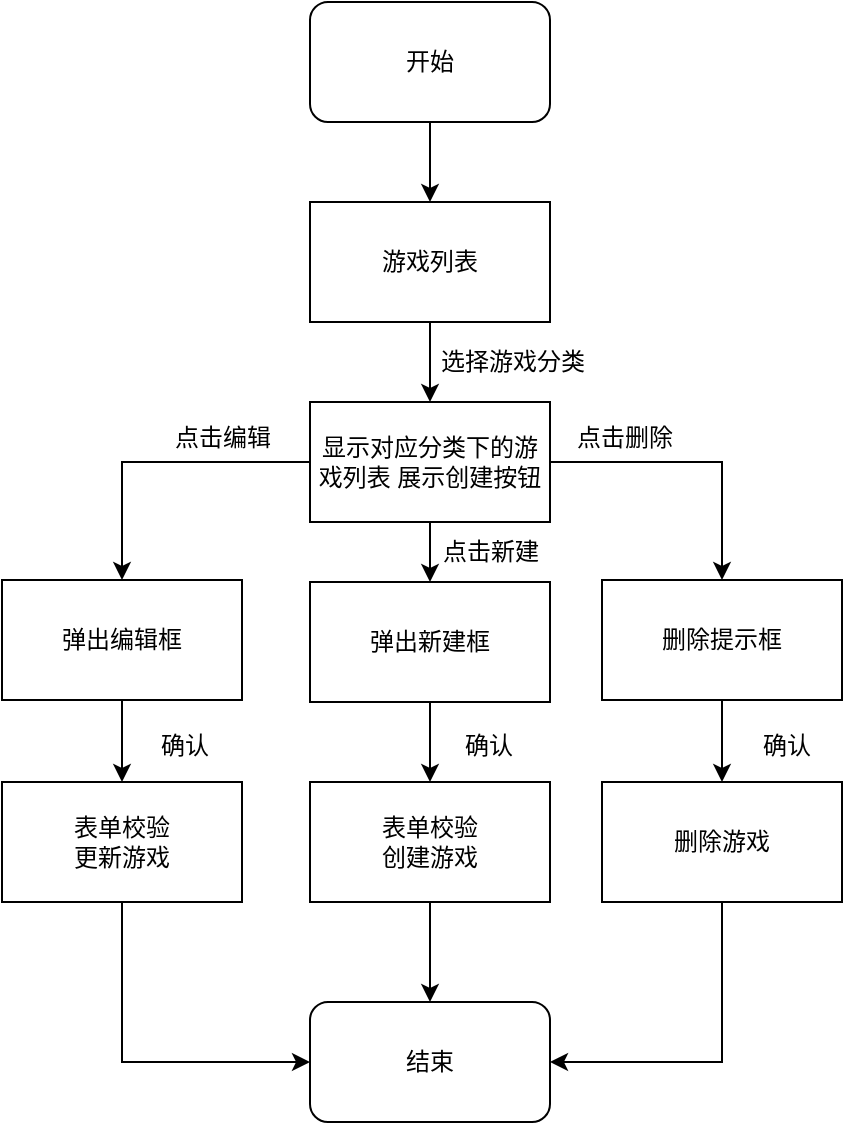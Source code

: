 <mxfile version="12.8.5" type="device"><diagram id="Fqn8k_ef1YFcjD5a1g_x" name="第 1 页"><mxGraphModel dx="939" dy="715" grid="1" gridSize="10" guides="1" tooltips="1" connect="1" arrows="1" fold="1" page="1" pageScale="1" pageWidth="827" pageHeight="1169" math="0" shadow="0"><root><mxCell id="0"/><mxCell id="1" parent="0"/><mxCell id="zEU4Qh8iBA6QE1s-UmRc-3" value="" style="edgeStyle=orthogonalEdgeStyle;rounded=0;orthogonalLoop=1;jettySize=auto;html=1;" edge="1" parent="1" source="zEU4Qh8iBA6QE1s-UmRc-1" target="zEU4Qh8iBA6QE1s-UmRc-2"><mxGeometry relative="1" as="geometry"/></mxCell><mxCell id="zEU4Qh8iBA6QE1s-UmRc-1" value="开始" style="rounded=1;whiteSpace=wrap;html=1;" vertex="1" parent="1"><mxGeometry x="354" width="120" height="60" as="geometry"/></mxCell><mxCell id="zEU4Qh8iBA6QE1s-UmRc-5" value="" style="edgeStyle=orthogonalEdgeStyle;rounded=0;orthogonalLoop=1;jettySize=auto;html=1;" edge="1" parent="1" source="zEU4Qh8iBA6QE1s-UmRc-2" target="zEU4Qh8iBA6QE1s-UmRc-4"><mxGeometry relative="1" as="geometry"/></mxCell><mxCell id="zEU4Qh8iBA6QE1s-UmRc-2" value="游戏列表" style="rounded=0;whiteSpace=wrap;html=1;" vertex="1" parent="1"><mxGeometry x="354" y="100" width="120" height="60" as="geometry"/></mxCell><mxCell id="zEU4Qh8iBA6QE1s-UmRc-10" value="" style="edgeStyle=orthogonalEdgeStyle;rounded=0;orthogonalLoop=1;jettySize=auto;html=1;" edge="1" parent="1" source="zEU4Qh8iBA6QE1s-UmRc-4" target="zEU4Qh8iBA6QE1s-UmRc-9"><mxGeometry relative="1" as="geometry"/></mxCell><mxCell id="zEU4Qh8iBA6QE1s-UmRc-13" value="" style="edgeStyle=orthogonalEdgeStyle;rounded=0;orthogonalLoop=1;jettySize=auto;html=1;" edge="1" parent="1" source="zEU4Qh8iBA6QE1s-UmRc-4" target="zEU4Qh8iBA6QE1s-UmRc-12"><mxGeometry relative="1" as="geometry"/></mxCell><mxCell id="zEU4Qh8iBA6QE1s-UmRc-17" value="" style="edgeStyle=orthogonalEdgeStyle;rounded=0;orthogonalLoop=1;jettySize=auto;html=1;" edge="1" parent="1" source="zEU4Qh8iBA6QE1s-UmRc-4" target="zEU4Qh8iBA6QE1s-UmRc-16"><mxGeometry relative="1" as="geometry"/></mxCell><mxCell id="zEU4Qh8iBA6QE1s-UmRc-4" value="显示对应分类下的游戏列表 展示创建按钮" style="rounded=0;whiteSpace=wrap;html=1;" vertex="1" parent="1"><mxGeometry x="354" y="200" width="120" height="60" as="geometry"/></mxCell><mxCell id="zEU4Qh8iBA6QE1s-UmRc-20" value="" style="edgeStyle=orthogonalEdgeStyle;rounded=0;orthogonalLoop=1;jettySize=auto;html=1;" edge="1" parent="1" source="zEU4Qh8iBA6QE1s-UmRc-16" target="zEU4Qh8iBA6QE1s-UmRc-19"><mxGeometry relative="1" as="geometry"/></mxCell><mxCell id="zEU4Qh8iBA6QE1s-UmRc-16" value="删除提示框" style="rounded=0;whiteSpace=wrap;html=1;" vertex="1" parent="1"><mxGeometry x="500" y="289" width="120" height="60" as="geometry"/></mxCell><mxCell id="zEU4Qh8iBA6QE1s-UmRc-31" style="edgeStyle=orthogonalEdgeStyle;rounded=0;orthogonalLoop=1;jettySize=auto;html=1;entryX=1;entryY=0.5;entryDx=0;entryDy=0;exitX=0.5;exitY=1;exitDx=0;exitDy=0;" edge="1" parent="1" source="zEU4Qh8iBA6QE1s-UmRc-19" target="zEU4Qh8iBA6QE1s-UmRc-29"><mxGeometry relative="1" as="geometry"/></mxCell><mxCell id="zEU4Qh8iBA6QE1s-UmRc-19" value="删除游戏" style="rounded=0;whiteSpace=wrap;html=1;" vertex="1" parent="1"><mxGeometry x="500" y="390" width="120" height="60" as="geometry"/></mxCell><mxCell id="zEU4Qh8iBA6QE1s-UmRc-23" value="" style="edgeStyle=orthogonalEdgeStyle;rounded=0;orthogonalLoop=1;jettySize=auto;html=1;" edge="1" parent="1" source="zEU4Qh8iBA6QE1s-UmRc-12" target="zEU4Qh8iBA6QE1s-UmRc-22"><mxGeometry relative="1" as="geometry"/></mxCell><mxCell id="zEU4Qh8iBA6QE1s-UmRc-12" value="弹出新建框" style="rounded=0;whiteSpace=wrap;html=1;" vertex="1" parent="1"><mxGeometry x="354" y="290" width="120" height="60" as="geometry"/></mxCell><mxCell id="zEU4Qh8iBA6QE1s-UmRc-30" value="" style="edgeStyle=orthogonalEdgeStyle;rounded=0;orthogonalLoop=1;jettySize=auto;html=1;" edge="1" parent="1" source="zEU4Qh8iBA6QE1s-UmRc-22" target="zEU4Qh8iBA6QE1s-UmRc-29"><mxGeometry relative="1" as="geometry"/></mxCell><mxCell id="zEU4Qh8iBA6QE1s-UmRc-22" value="表单校验&lt;br&gt;创建游戏" style="rounded=0;whiteSpace=wrap;html=1;" vertex="1" parent="1"><mxGeometry x="354" y="390" width="120" height="60" as="geometry"/></mxCell><mxCell id="zEU4Qh8iBA6QE1s-UmRc-26" value="" style="edgeStyle=orthogonalEdgeStyle;rounded=0;orthogonalLoop=1;jettySize=auto;html=1;" edge="1" parent="1" source="zEU4Qh8iBA6QE1s-UmRc-9" target="zEU4Qh8iBA6QE1s-UmRc-25"><mxGeometry relative="1" as="geometry"/></mxCell><mxCell id="zEU4Qh8iBA6QE1s-UmRc-9" value="弹出编辑框" style="rounded=0;whiteSpace=wrap;html=1;" vertex="1" parent="1"><mxGeometry x="200" y="289" width="120" height="60" as="geometry"/></mxCell><mxCell id="zEU4Qh8iBA6QE1s-UmRc-32" style="edgeStyle=orthogonalEdgeStyle;rounded=0;orthogonalLoop=1;jettySize=auto;html=1;entryX=0;entryY=0.5;entryDx=0;entryDy=0;exitX=0.5;exitY=1;exitDx=0;exitDy=0;" edge="1" parent="1" source="zEU4Qh8iBA6QE1s-UmRc-25" target="zEU4Qh8iBA6QE1s-UmRc-29"><mxGeometry relative="1" as="geometry"/></mxCell><mxCell id="zEU4Qh8iBA6QE1s-UmRc-25" value="表单校验&lt;br&gt;更新游戏" style="rounded=0;whiteSpace=wrap;html=1;" vertex="1" parent="1"><mxGeometry x="200" y="390" width="120" height="60" as="geometry"/></mxCell><mxCell id="zEU4Qh8iBA6QE1s-UmRc-8" value="选择游戏分类" style="text;html=1;align=center;verticalAlign=middle;resizable=0;points=[];autosize=1;" vertex="1" parent="1"><mxGeometry x="410" y="170" width="90" height="20" as="geometry"/></mxCell><mxCell id="zEU4Qh8iBA6QE1s-UmRc-11" value="点击编辑" style="text;html=1;align=center;verticalAlign=middle;resizable=0;points=[];autosize=1;" vertex="1" parent="1"><mxGeometry x="280" y="208" width="60" height="20" as="geometry"/></mxCell><mxCell id="zEU4Qh8iBA6QE1s-UmRc-14" value="点击新建" style="text;html=1;align=center;verticalAlign=middle;resizable=0;points=[];autosize=1;" vertex="1" parent="1"><mxGeometry x="414" y="265" width="60" height="20" as="geometry"/></mxCell><mxCell id="zEU4Qh8iBA6QE1s-UmRc-18" value="点击删除" style="text;html=1;align=center;verticalAlign=middle;resizable=0;points=[];autosize=1;" vertex="1" parent="1"><mxGeometry x="481" y="208" width="60" height="20" as="geometry"/></mxCell><mxCell id="zEU4Qh8iBA6QE1s-UmRc-21" value="确认" style="text;html=1;align=center;verticalAlign=middle;resizable=0;points=[];autosize=1;" vertex="1" parent="1"><mxGeometry x="572" y="362" width="40" height="20" as="geometry"/></mxCell><mxCell id="zEU4Qh8iBA6QE1s-UmRc-24" value="确认" style="text;html=1;align=center;verticalAlign=middle;resizable=0;points=[];autosize=1;" vertex="1" parent="1"><mxGeometry x="423" y="362" width="40" height="20" as="geometry"/></mxCell><mxCell id="zEU4Qh8iBA6QE1s-UmRc-28" value="确认" style="text;html=1;align=center;verticalAlign=middle;resizable=0;points=[];autosize=1;" vertex="1" parent="1"><mxGeometry x="271" y="362" width="40" height="20" as="geometry"/></mxCell><mxCell id="zEU4Qh8iBA6QE1s-UmRc-29" value="结束" style="rounded=1;whiteSpace=wrap;html=1;" vertex="1" parent="1"><mxGeometry x="354" y="500" width="120" height="60" as="geometry"/></mxCell></root></mxGraphModel></diagram></mxfile>